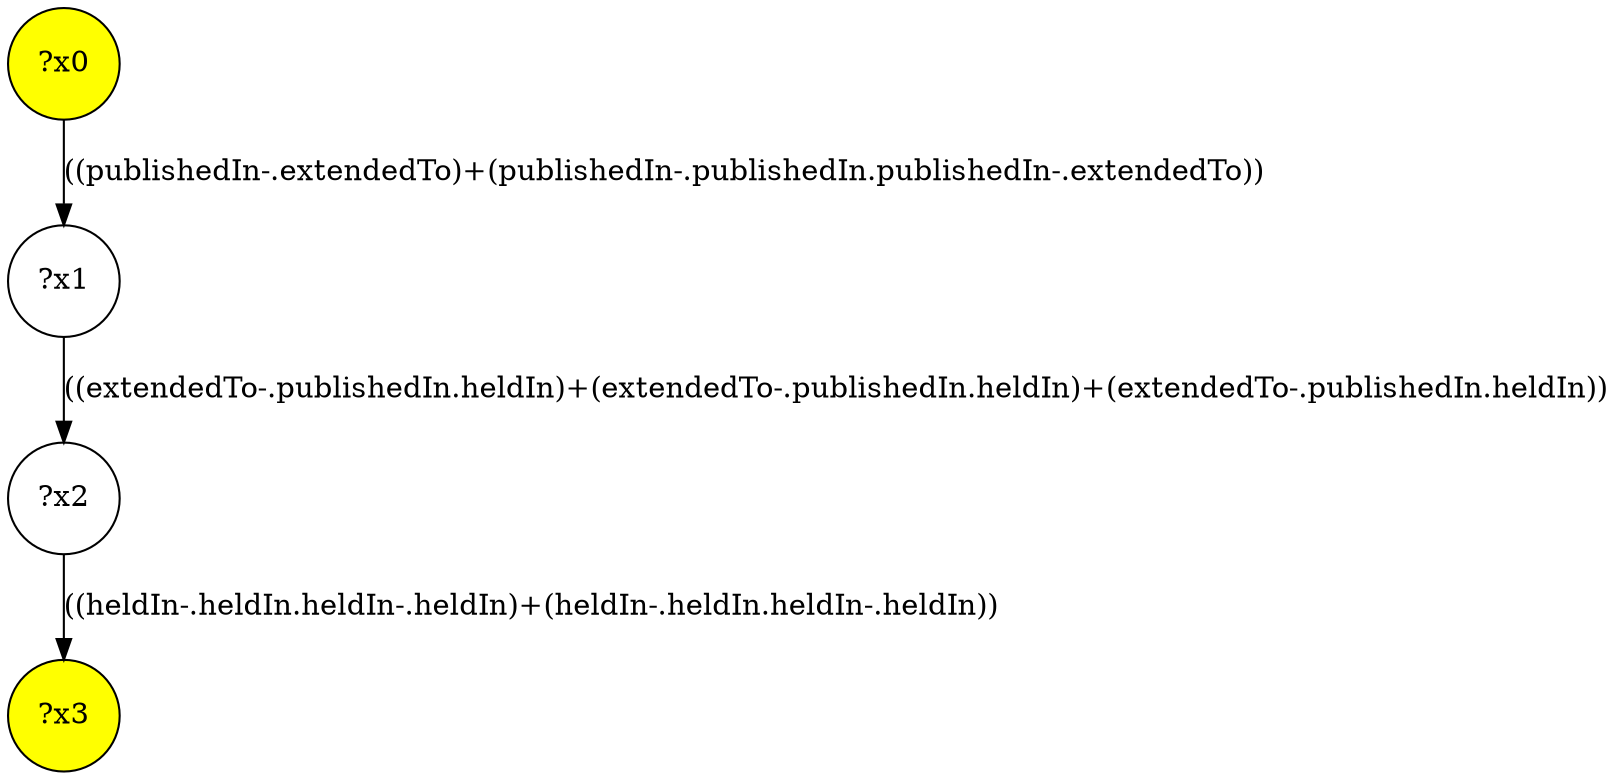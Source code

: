 digraph g {
	x0 [fillcolor="yellow", style="filled," shape=circle, label="?x0"];
	x3 [fillcolor="yellow", style="filled," shape=circle, label="?x3"];
	x1 [shape=circle, label="?x1"];
	x0 -> x1 [label="((publishedIn-.extendedTo)+(publishedIn-.publishedIn.publishedIn-.extendedTo))"];
	x2 [shape=circle, label="?x2"];
	x1 -> x2 [label="((extendedTo-.publishedIn.heldIn)+(extendedTo-.publishedIn.heldIn)+(extendedTo-.publishedIn.heldIn))"];
	x2 -> x3 [label="((heldIn-.heldIn.heldIn-.heldIn)+(heldIn-.heldIn.heldIn-.heldIn))"];
}
